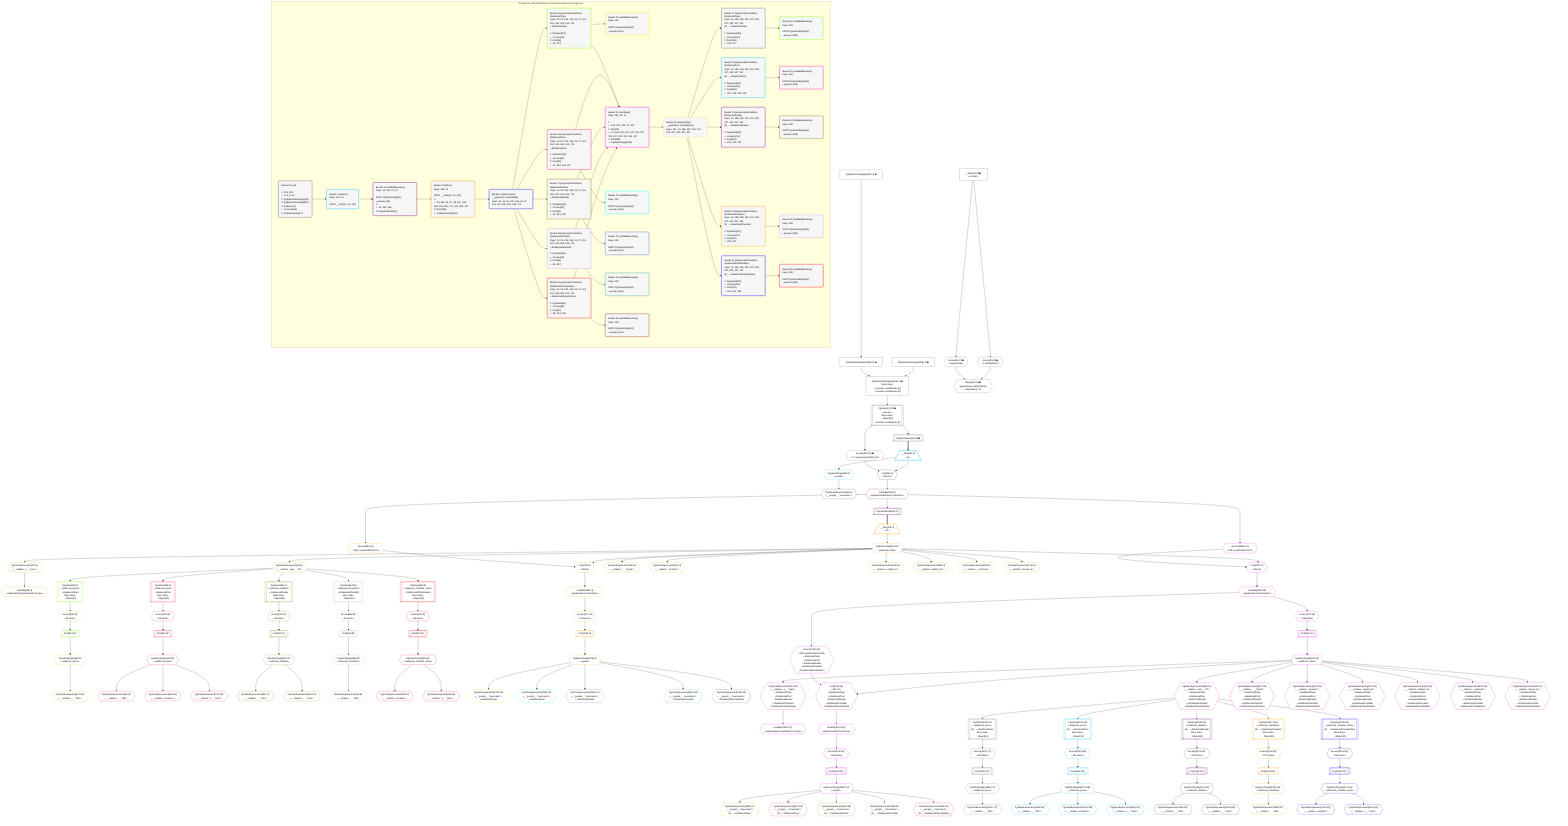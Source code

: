 %%{init: {'themeVariables': { 'fontSize': '12px'}}}%%
graph TD
    classDef path fill:#eee,stroke:#000,color:#000
    classDef plan fill:#fff,stroke-width:1px,color:#000
    classDef itemplan fill:#fff,stroke-width:2px,color:#000
    classDef unbatchedplan fill:#dff,stroke-width:1px,color:#000
    classDef sideeffectplan fill:#fcc,stroke-width:2px,color:#000
    classDef bucket fill:#f6f6f6,color:#000,stroke-width:2px,text-align:left

    subgraph "Buckets for queries/interfaces-relational/nested-more-fragments"
    Bucket0("Bucket 0 (root)<br /><br />1: 331, 339<br />ᐳ: 6, 8, 9, 10<br />2: PgSelectInlineApply[335]<br />3: PgSelectInlineApply[343]<br />4: PgSelect[7]<br />ᐳ: Access[344]<br />5: PgSelectRows[11]"):::bucket
    Bucket1("Bucket 1 (listItem)<br />Deps: 344, 10<br /><br />ROOT __Item{1}ᐸ11ᐳ[13]"):::bucket
    Bucket2("Bucket 2 (nullableBoundary)<br />Deps: 14, 344, 13, 10<br /><br />ROOT PgSelectSingle{1}ᐸpeopleᐳ[14]<br />1: <br />ᐳ: 15, 345, 346<br />2: PgSelectRows[21]"):::bucket
    Bucket3("Bucket 3 (listItem)<br />Deps: 346, 10<br /><br />ROOT __Item{3}ᐸ21ᐳ[23]<br />1: <br />ᐳ: 24, 340, 25, 27, 28, 119, 154, 159, 164, 169, 174, 341, 342, 127<br />2: First[128]<br />ᐳ: PgSelectSingle[129]"):::bucket
    Bucket4("Bucket 4 (polymorphic)<br />__typename: Lambda[28]<br />Deps: 28, 10, 25, 129, 346, 24, 27, 119, 154, 159, 164, 169, 174"):::bucket
    Bucket5("Bucket 5 (polymorphicPartition)<br />|RelationalTopic<br />Deps: 10, 25, 129, 346, 24, 27, 119, 154, 159, 164, 169, 174<br />ᐳRelationalTopic<br /><br />1: PgSelect[30]<br />ᐳ: Access[34]<br />2: First[35]<br />ᐳ: 36, 179"):::bucket
    Bucket6("Bucket 6 (polymorphicPartition)<br />|RelationalPost<br />Deps: 10, 25, 129, 346, 24, 27, 119, 154, 159, 164, 169, 174<br />ᐳRelationalPost<br /><br />1: PgSelect[38]<br />ᐳ: Access[42]<br />2: First[43]<br />ᐳ: 44, 180, 184, 187"):::bucket
    Bucket7("Bucket 7 (polymorphicPartition)<br />|RelationalDivider<br />Deps: 10, 25, 129, 346, 24, 27, 119, 154, 159, 164, 169, 174<br />ᐳRelationalDivider<br /><br />1: PgSelect[46]<br />ᐳ: Access[50]<br />2: First[51]<br />ᐳ: 52, 181, 185"):::bucket
    Bucket8("Bucket 8 (polymorphicPartition)<br />|RelationalChecklist<br />Deps: 10, 25, 129, 346, 24, 27, 119, 154, 159, 164, 169, 174<br />ᐳRelationalChecklist<br /><br />1: PgSelect[54]<br />ᐳ: Access[58]<br />2: First[59]<br />ᐳ: 60, 182"):::bucket
    Bucket9("Bucket 9 (polymorphicPartition)<br />|RelationalChecklistItem<br />Deps: 10, 25, 129, 346, 24, 27, 119, 154, 159, 164, 169, 174<br />ᐳRelationalChecklistItem<br /><br />1: PgSelect[62]<br />ᐳ: Access[66]<br />2: First[67]<br />ᐳ: 68, 183, 186"):::bucket
    Bucket10("Bucket 10 (nullableBoundary)<br />Deps: 129<br /><br />ROOT PgSelectSingle{3}ᐸpeopleᐳ[129]"):::bucket
    Bucket11("Bucket 11 (nullableBoundary)<br />Deps: 129<br /><br />ROOT PgSelectSingle{3}ᐸpeopleᐳ[129]"):::bucket
    Bucket12("Bucket 12 (nullableBoundary)<br />Deps: 129<br /><br />ROOT PgSelectSingle{3}ᐸpeopleᐳ[129]"):::bucket
    Bucket13("Bucket 13 (nullableBoundary)<br />Deps: 129<br /><br />ROOT PgSelectSingle{3}ᐸpeopleᐳ[129]"):::bucket
    Bucket14("Bucket 14 (nullableBoundary)<br />Deps: 129<br /><br />ROOT PgSelectSingle{3}ᐸpeopleᐳ[129]"):::bucket
    Bucket15("Bucket 15 (combined)<br />Deps: 346, 24, 10<br /><br />1: <br />ᐳ: 336, 337, 338, 74, 332<br />2: First[75]<br />ᐳ: 76, 188, 190, 191, 247, 292, 297, 302, 307, 312, 333, 334, 257<br />3: First[258]<br />ᐳ: PgSelectSingle[259]"):::bucket
    Bucket16("Bucket 16 (polymorphic)<br />__typename: Lambda[191]<br />Deps: 191, 10, 188, 259, 190, 247, 292, 297, 302, 307, 312"):::bucket
    Bucket17("Bucket 17 (polymorphicPartition)<br />|RelationalTopic<br />Deps: 10, 188, 259, 190, 247, 292, 297, 302, 307, 312<br />(5) ...ᐳRelationalTopic<br /><br />1: PgSelect[193]<br />ᐳ: Access[197]<br />2: First[198]<br />ᐳ: 199, 317"):::bucket
    Bucket18("Bucket 18 (polymorphicPartition)<br />|RelationalPost<br />Deps: 10, 188, 259, 190, 247, 292, 297, 302, 307, 312<br />(5) ...ᐳRelationalPost<br /><br />1: PgSelect[201]<br />ᐳ: Access[205]<br />2: First[206]<br />ᐳ: 207, 318, 322, 325"):::bucket
    Bucket19("Bucket 19 (polymorphicPartition)<br />|RelationalDivider<br />Deps: 10, 188, 259, 190, 247, 292, 297, 302, 307, 312<br />(5) ...ᐳRelationalDivider<br /><br />1: PgSelect[209]<br />ᐳ: Access[213]<br />2: First[214]<br />ᐳ: 215, 319, 323"):::bucket
    Bucket20("Bucket 20 (polymorphicPartition)<br />|RelationalChecklist<br />Deps: 10, 188, 259, 190, 247, 292, 297, 302, 307, 312<br />(5) ...ᐳRelationalChecklist<br /><br />1: PgSelect[217]<br />ᐳ: Access[221]<br />2: First[222]<br />ᐳ: 223, 320"):::bucket
    Bucket21("Bucket 21 (polymorphicPartition)<br />|RelationalChecklistItem<br />Deps: 10, 188, 259, 190, 247, 292, 297, 302, 307, 312<br />(5) ...ᐳRelationalChecklistItem<br /><br />1: PgSelect[225]<br />ᐳ: Access[229]<br />2: First[230]<br />ᐳ: 231, 321, 324"):::bucket
    Bucket22("Bucket 22 (nullableBoundary)<br />Deps: 259<br /><br />ROOT PgSelectSingle{15}ᐸpeopleᐳ[259]"):::bucket
    Bucket23("Bucket 23 (nullableBoundary)<br />Deps: 259<br /><br />ROOT PgSelectSingle{15}ᐸpeopleᐳ[259]"):::bucket
    Bucket24("Bucket 24 (nullableBoundary)<br />Deps: 259<br /><br />ROOT PgSelectSingle{15}ᐸpeopleᐳ[259]"):::bucket
    Bucket25("Bucket 25 (nullableBoundary)<br />Deps: 259<br /><br />ROOT PgSelectSingle{15}ᐸpeopleᐳ[259]"):::bucket
    Bucket26("Bucket 26 (nullableBoundary)<br />Deps: 259<br /><br />ROOT PgSelectSingle{15}ᐸpeopleᐳ[259]"):::bucket
    end
    Bucket0 --> Bucket1
    Bucket1 --> Bucket2
    Bucket2 --> Bucket3
    Bucket3 --> Bucket4
    Bucket4 --> Bucket5 & Bucket6 & Bucket7 & Bucket8 & Bucket9
    Bucket5 --> Bucket10 & Bucket15
    Bucket6 --> Bucket11 & Bucket15
    Bucket7 --> Bucket12 & Bucket15
    Bucket8 --> Bucket13 & Bucket15
    Bucket9 --> Bucket14 & Bucket15
    Bucket15 --> Bucket16
    Bucket16 --> Bucket17 & Bucket18 & Bucket19 & Bucket20 & Bucket21
    Bucket17 --> Bucket22
    Bucket18 --> Bucket23
    Bucket19 --> Bucket24
    Bucket20 --> Bucket25
    Bucket21 --> Bucket26

    %% plan dependencies
    PgSelectInlineApply343["PgSelectInlineApply[343∈0] ➊<br />More deps:<br />- Constantᐸundefinedᐳ[6]<br />- Constantᐸundefinedᐳ[6]"]:::plan
    PgSelectInlineApply335["PgSelectInlineApply[335∈0] ➊"]:::plan
    PgSelectInlineApply339["PgSelectInlineApply[339∈0] ➊"]:::plan
    PgSelectInlineApply335 & PgSelectInlineApply339 --> PgSelectInlineApply343
    PgSelect7[["PgSelect[7∈0] ➊<br />ᐸpeopleᐳ<br />More deps:<br />- Object[10]<br />- Constantᐸundefinedᐳ[6]"]]:::plan
    PgSelectInlineApply343 --> PgSelect7
    Object10{{"Object[10∈0] ➊<br />ᐸ{pgSettings,withPgClient}ᐳ<br />Dependents: 11"}}:::plan
    Access8{{"Access[8∈0] ➊<br />ᐸ2.pgSettingsᐳ"}}:::plan
    Access9{{"Access[9∈0] ➊<br />ᐸ2.withPgClientᐳ"}}:::plan
    Access8 & Access9 --> Object10
    __Value2["__Value[2∈0] ➊<br />ᐸcontextᐳ"]:::plan
    __Value2 --> Access8
    __Value2 --> Access9
    PgSelectRows11[["PgSelectRows[11∈0] ➊"]]:::plan
    PgSelect7 --> PgSelectRows11
    PgSelectInlineApply331["PgSelectInlineApply[331∈0] ➊"]:::plan
    PgSelectInlineApply331 --> PgSelectInlineApply335
    Access344{{"Access[344∈0] ➊<br />ᐸ7.m.subqueryDetailsFor17ᐳ"}}:::plan
    PgSelect7 --> Access344
    __Item13[/"__Item[13∈1]<br />ᐸ11ᐳ"\]:::itemplan
    PgSelectRows11 ==> __Item13
    PgSelectSingle14{{"PgSelectSingle[14∈1]<br />ᐸpeopleᐳ"}}:::plan
    __Item13 --> PgSelectSingle14
    List345{{"List[345∈2]<br />ᐸ344,13ᐳ"}}:::plan
    Access344 & __Item13 --> List345
    PgClassExpression15{{"PgClassExpression[15∈2]<br />ᐸ__people__.”username”ᐳ"}}:::plan
    PgSelectSingle14 --> PgClassExpression15
    PgSelectRows21[["PgSelectRows[21∈2]"]]:::plan
    Lambda346{{"Lambda[346∈2]<br />ᐸpgInlineViaSubqueryTransformᐳ"}}:::plan
    Lambda346 --> PgSelectRows21
    List345 --> Lambda346
    List341{{"List[341∈3]<br />ᐸ340,24ᐳ"}}:::plan
    Access340{{"Access[340∈3]<br />ᐸ346.m.joinDetailsFor125ᐳ"}}:::plan
    PgSelectSingle24{{"PgSelectSingle[24∈3]<br />ᐸrelational_itemsᐳ"}}:::plan
    Access340 & PgSelectSingle24 --> List341
    __Item23[/"__Item[23∈3]<br />ᐸ21ᐳ"\]:::itemplan
    PgSelectRows21 ==> __Item23
    __Item23 --> PgSelectSingle24
    PgClassExpression25{{"PgClassExpression[25∈3]<br />ᐸ__relation...ems__.”id”ᐳ"}}:::plan
    PgSelectSingle24 --> PgClassExpression25
    PgClassExpression27{{"PgClassExpression[27∈3]<br />ᐸ__relation...s__.”type”ᐳ"}}:::plan
    PgSelectSingle24 --> PgClassExpression27
    Lambda28{{"Lambda[28∈3]<br />ᐸrelationalItemTypeNameFromTypeᐳ"}}:::plan
    PgClassExpression27 --> Lambda28
    PgClassExpression119{{"PgClassExpression[119∈3]<br />ᐸ__relation...__.”type2”ᐳ"}}:::plan
    PgSelectSingle24 --> PgClassExpression119
    Access127{{"Access[127∈3]<br />ᐸ342.itemsᐳ"}}:::plan
    Lambda342{{"Lambda[342∈3]<br />ᐸpgInlineViaJoinTransformᐳ"}}:::plan
    Lambda342 --> Access127
    First128[["First[128∈3]"]]:::plan
    Access127 --> First128
    PgSelectSingle129{{"PgSelectSingle[129∈3]<br />ᐸpeopleᐳ"}}:::plan
    First128 --> PgSelectSingle129
    PgClassExpression154{{"PgClassExpression[154∈3]<br />ᐸ__relation...”position”ᐳ"}}:::plan
    PgSelectSingle24 --> PgClassExpression154
    PgClassExpression159{{"PgClassExpression[159∈3]<br />ᐸ__relation...reated_at”ᐳ"}}:::plan
    PgSelectSingle24 --> PgClassExpression159
    PgClassExpression164{{"PgClassExpression[164∈3]<br />ᐸ__relation...pdated_at”ᐳ"}}:::plan
    PgSelectSingle24 --> PgClassExpression164
    PgClassExpression169{{"PgClassExpression[169∈3]<br />ᐸ__relation..._archived”ᐳ"}}:::plan
    PgSelectSingle24 --> PgClassExpression169
    PgClassExpression174{{"PgClassExpression[174∈3]<br />ᐸ__relation...chived_at”ᐳ"}}:::plan
    PgSelectSingle24 --> PgClassExpression174
    Lambda346 --> Access340
    List341 --> Lambda342
    PgSelect30[["PgSelect[30∈5]<br />ᐸrelational_topicsᐳ<br />ᐳRelationalTopic<br />More deps:<br />- Object[10]"]]:::plan
    PgClassExpression25 --> PgSelect30
    Access34{{"Access[34∈5]^<br />ᐸ30.itemsᐳ"}}:::plan
    PgSelect30 --> Access34
    First35[["First[35∈5]^"]]:::plan
    Access34 --> First35
    PgSelectSingle36{{"PgSelectSingle[36∈5]^<br />ᐸrelational_topicsᐳ"}}:::plan
    First35 --> PgSelectSingle36
    PgClassExpression179{{"PgClassExpression[179∈5]^<br />ᐸ__relation...__.”title”ᐳ"}}:::plan
    PgSelectSingle36 --> PgClassExpression179
    PgSelect38[["PgSelect[38∈6]<br />ᐸrelational_postsᐳ<br />ᐳRelationalPost<br />More deps:<br />- Object[10]"]]:::plan
    PgClassExpression25 --> PgSelect38
    Access42{{"Access[42∈6]^<br />ᐸ38.itemsᐳ"}}:::plan
    PgSelect38 --> Access42
    First43[["First[43∈6]^"]]:::plan
    Access42 --> First43
    PgSelectSingle44{{"PgSelectSingle[44∈6]^<br />ᐸrelational_postsᐳ"}}:::plan
    First43 --> PgSelectSingle44
    PgClassExpression180{{"PgClassExpression[180∈6]^<br />ᐸ__relation...__.”title”ᐳ"}}:::plan
    PgSelectSingle44 --> PgClassExpression180
    PgClassExpression184{{"PgClassExpression[184∈6]^<br />ᐸ__relation...scription”ᐳ"}}:::plan
    PgSelectSingle44 --> PgClassExpression184
    PgClassExpression187{{"PgClassExpression[187∈6]^<br />ᐸ__relation...s__.”note”ᐳ"}}:::plan
    PgSelectSingle44 --> PgClassExpression187
    PgSelect46[["PgSelect[46∈7]<br />ᐸrelational_dividersᐳ<br />ᐳRelationalDivider<br />More deps:<br />- Object[10]"]]:::plan
    PgClassExpression25 --> PgSelect46
    Access50{{"Access[50∈7]^<br />ᐸ46.itemsᐳ"}}:::plan
    PgSelect46 --> Access50
    First51[["First[51∈7]^"]]:::plan
    Access50 --> First51
    PgSelectSingle52{{"PgSelectSingle[52∈7]^<br />ᐸrelational_dividersᐳ"}}:::plan
    First51 --> PgSelectSingle52
    PgClassExpression181{{"PgClassExpression[181∈7]^<br />ᐸ__relation...__.”title”ᐳ"}}:::plan
    PgSelectSingle52 --> PgClassExpression181
    PgClassExpression185{{"PgClassExpression[185∈7]^<br />ᐸ__relation...__.”color”ᐳ"}}:::plan
    PgSelectSingle52 --> PgClassExpression185
    PgSelect54[["PgSelect[54∈8]<br />ᐸrelational_checklistsᐳ<br />ᐳRelationalChecklist<br />More deps:<br />- Object[10]"]]:::plan
    PgClassExpression25 --> PgSelect54
    Access58{{"Access[58∈8]^<br />ᐸ54.itemsᐳ"}}:::plan
    PgSelect54 --> Access58
    First59[["First[59∈8]^"]]:::plan
    Access58 --> First59
    PgSelectSingle60{{"PgSelectSingle[60∈8]^<br />ᐸrelational_checklistsᐳ"}}:::plan
    First59 --> PgSelectSingle60
    PgClassExpression182{{"PgClassExpression[182∈8]^<br />ᐸ__relation...__.”title”ᐳ"}}:::plan
    PgSelectSingle60 --> PgClassExpression182
    PgSelect62[["PgSelect[62∈9]<br />ᐸrelational_checklist_itemsᐳ<br />ᐳRelationalChecklistItem<br />More deps:<br />- Object[10]"]]:::plan
    PgClassExpression25 --> PgSelect62
    Access66{{"Access[66∈9]^<br />ᐸ62.itemsᐳ"}}:::plan
    PgSelect62 --> Access66
    First67[["First[67∈9]^"]]:::plan
    Access66 --> First67
    PgSelectSingle68{{"PgSelectSingle[68∈9]^<br />ᐸrelational_checklist_itemsᐳ"}}:::plan
    First67 --> PgSelectSingle68
    PgClassExpression183{{"PgClassExpression[183∈9]^<br />ᐸ__relation...scription”ᐳ"}}:::plan
    PgSelectSingle68 --> PgClassExpression183
    PgClassExpression186{{"PgClassExpression[186∈9]^<br />ᐸ__relation...s__.”note”ᐳ"}}:::plan
    PgSelectSingle68 --> PgClassExpression186
    PgClassExpression232{{"PgClassExpression[232∈10]<br />ᐸ__people__.”username”ᐳ<br />ᐳRelationalTopic"}}:::plan
    PgSelectSingle129 --> PgClassExpression232
    PgClassExpression233{{"PgClassExpression[233∈11]<br />ᐸ__people__.”username”ᐳ<br />ᐳRelationalPost"}}:::plan
    PgSelectSingle129 --> PgClassExpression233
    PgClassExpression234{{"PgClassExpression[234∈12]<br />ᐸ__people__.”username”ᐳ<br />ᐳRelationalDivider"}}:::plan
    PgSelectSingle129 --> PgClassExpression234
    PgClassExpression235{{"PgClassExpression[235∈13]<br />ᐸ__people__.”username”ᐳ<br />ᐳRelationalChecklist"}}:::plan
    PgSelectSingle129 --> PgClassExpression235
    PgClassExpression236{{"PgClassExpression[236∈14]<br />ᐸ__people__.”username”ᐳ<br />ᐳRelationalChecklistItem"}}:::plan
    PgSelectSingle129 --> PgClassExpression236
    List333{{"List[333∈15]<br />ᐸ332,76ᐳ<br />ᐳRelationalTopic<br />ᐳRelationalPost<br />ᐳRelationalDivider<br />ᐳRelationalChecklist<br />ᐳRelationalChecklistItem"}}:::plan
    Access332{{"Access[332∈15]<br />ᐸ338.m.joinDetailsFor253ᐳ<br />ᐳRelationalTopic<br />ᐳRelationalPost<br />ᐳRelationalDivider<br />ᐳRelationalChecklist<br />ᐳRelationalChecklistItem"}}:::plan
    PgSelectSingle76{{"PgSelectSingle[76∈15]<br />ᐸrelational_itemsᐳ"}}:::plan
    Access332 & PgSelectSingle76 --> List333
    List337{{"List[337∈15]<br />ᐸ336,24ᐳ"}}:::plan
    Access336{{"Access[336∈15]<br />ᐸ346.m.joinDetailsFor70ᐳ"}}:::plan
    Access336 & PgSelectSingle24 --> List337
    Access74{{"Access[74∈15]<br />ᐸ338.itemsᐳ"}}:::plan
    Lambda338{{"Lambda[338∈15]<br />ᐸpgInlineViaJoinTransformᐳ"}}:::plan
    Lambda338 --> Access74
    First75[["First[75∈15]"]]:::plan
    Access74 --> First75
    First75 --> PgSelectSingle76
    PgClassExpression188{{"PgClassExpression[188∈15]<br />ᐸ__relation...ems__.”id”ᐳ<br />ᐳRelationalTopic<br />ᐳRelationalPost<br />ᐳRelationalDivider<br />ᐳRelationalChecklist<br />ᐳRelationalChecklistItem"}}:::plan
    PgSelectSingle76 --> PgClassExpression188
    PgClassExpression190{{"PgClassExpression[190∈15]<br />ᐸ__relation...s__.”type”ᐳ<br />ᐳRelationalTopic<br />ᐳRelationalPost<br />ᐳRelationalDivider<br />ᐳRelationalChecklist<br />ᐳRelationalChecklistItem"}}:::plan
    PgSelectSingle76 --> PgClassExpression190
    Lambda191{{"Lambda[191∈15]^<br />ᐸrelationalItemTypeNameFromTypeᐳ"}}:::plan
    PgClassExpression190 --> Lambda191
    PgClassExpression247{{"PgClassExpression[247∈15]<br />ᐸ__relation...__.”type2”ᐳ<br />ᐳRelationalTopic<br />ᐳRelationalPost<br />ᐳRelationalDivider<br />ᐳRelationalChecklist<br />ᐳRelationalChecklistItem"}}:::plan
    PgSelectSingle76 --> PgClassExpression247
    Access257{{"Access[257∈15]^<br />ᐸ334.itemsᐳ"}}:::plan
    Lambda334{{"Lambda[334∈15]^<br />ᐸpgInlineViaJoinTransformᐳ"}}:::plan
    Lambda334 --> Access257
    First258[["First[258∈15]^"]]:::plan
    Access257 --> First258
    PgSelectSingle259{{"PgSelectSingle[259∈15]^<br />ᐸpeopleᐳ"}}:::plan
    First258 --> PgSelectSingle259
    PgClassExpression292{{"PgClassExpression[292∈15]<br />ᐸ__relation...”position”ᐳ<br />ᐳRelationalTopic<br />ᐳRelationalPost<br />ᐳRelationalDivider<br />ᐳRelationalChecklist<br />ᐳRelationalChecklistItem"}}:::plan
    PgSelectSingle76 --> PgClassExpression292
    PgClassExpression297{{"PgClassExpression[297∈15]<br />ᐸ__relation...reated_at”ᐳ<br />ᐳRelationalTopic<br />ᐳRelationalPost<br />ᐳRelationalDivider<br />ᐳRelationalChecklist<br />ᐳRelationalChecklistItem"}}:::plan
    PgSelectSingle76 --> PgClassExpression297
    PgClassExpression302{{"PgClassExpression[302∈15]<br />ᐸ__relation...pdated_at”ᐳ<br />ᐳRelationalTopic<br />ᐳRelationalPost<br />ᐳRelationalDivider<br />ᐳRelationalChecklist<br />ᐳRelationalChecklistItem"}}:::plan
    PgSelectSingle76 --> PgClassExpression302
    PgClassExpression307{{"PgClassExpression[307∈15]<br />ᐸ__relation..._archived”ᐳ<br />ᐳRelationalTopic<br />ᐳRelationalPost<br />ᐳRelationalDivider<br />ᐳRelationalChecklist<br />ᐳRelationalChecklistItem"}}:::plan
    PgSelectSingle76 --> PgClassExpression307
    PgClassExpression312{{"PgClassExpression[312∈15]<br />ᐸ__relation...chived_at”ᐳ<br />ᐳRelationalTopic<br />ᐳRelationalPost<br />ᐳRelationalDivider<br />ᐳRelationalChecklist<br />ᐳRelationalChecklistItem"}}:::plan
    PgSelectSingle76 --> PgClassExpression312
    Lambda338 --> Access332
    List333 --> Lambda334
    Lambda346 --> Access336
    List337 --> Lambda338
    PgSelect193[["PgSelect[193∈17]<br />ᐸrelational_topicsᐳ<br />(5) ...ᐳRelationalTopic<br />More deps:<br />- Object[10]"]]:::plan
    PgClassExpression188 --> PgSelect193
    Access197{{"Access[197∈17]^<br />ᐸ193.itemsᐳ"}}:::plan
    PgSelect193 --> Access197
    First198[["First[198∈17]^"]]:::plan
    Access197 --> First198
    PgSelectSingle199{{"PgSelectSingle[199∈17]^<br />ᐸrelational_topicsᐳ"}}:::plan
    First198 --> PgSelectSingle199
    PgClassExpression317{{"PgClassExpression[317∈17]^<br />ᐸ__relation...__.”title”ᐳ"}}:::plan
    PgSelectSingle199 --> PgClassExpression317
    PgSelect201[["PgSelect[201∈18]<br />ᐸrelational_postsᐳ<br />(5) ...ᐳRelationalPost<br />More deps:<br />- Object[10]"]]:::plan
    PgClassExpression188 --> PgSelect201
    Access205{{"Access[205∈18]^<br />ᐸ201.itemsᐳ"}}:::plan
    PgSelect201 --> Access205
    First206[["First[206∈18]^"]]:::plan
    Access205 --> First206
    PgSelectSingle207{{"PgSelectSingle[207∈18]^<br />ᐸrelational_postsᐳ"}}:::plan
    First206 --> PgSelectSingle207
    PgClassExpression318{{"PgClassExpression[318∈18]^<br />ᐸ__relation...__.”title”ᐳ"}}:::plan
    PgSelectSingle207 --> PgClassExpression318
    PgClassExpression322{{"PgClassExpression[322∈18]^<br />ᐸ__relation...scription”ᐳ"}}:::plan
    PgSelectSingle207 --> PgClassExpression322
    PgClassExpression325{{"PgClassExpression[325∈18]^<br />ᐸ__relation...s__.”note”ᐳ"}}:::plan
    PgSelectSingle207 --> PgClassExpression325
    PgSelect209[["PgSelect[209∈19]<br />ᐸrelational_dividersᐳ<br />(5) ...ᐳRelationalDivider<br />More deps:<br />- Object[10]"]]:::plan
    PgClassExpression188 --> PgSelect209
    Access213{{"Access[213∈19]^<br />ᐸ209.itemsᐳ"}}:::plan
    PgSelect209 --> Access213
    First214[["First[214∈19]^"]]:::plan
    Access213 --> First214
    PgSelectSingle215{{"PgSelectSingle[215∈19]^<br />ᐸrelational_dividersᐳ"}}:::plan
    First214 --> PgSelectSingle215
    PgClassExpression319{{"PgClassExpression[319∈19]^<br />ᐸ__relation...__.”title”ᐳ"}}:::plan
    PgSelectSingle215 --> PgClassExpression319
    PgClassExpression323{{"PgClassExpression[323∈19]^<br />ᐸ__relation...__.”color”ᐳ"}}:::plan
    PgSelectSingle215 --> PgClassExpression323
    PgSelect217[["PgSelect[217∈20]<br />ᐸrelational_checklistsᐳ<br />(5) ...ᐳRelationalChecklist<br />More deps:<br />- Object[10]"]]:::plan
    PgClassExpression188 --> PgSelect217
    Access221{{"Access[221∈20]^<br />ᐸ217.itemsᐳ"}}:::plan
    PgSelect217 --> Access221
    First222[["First[222∈20]^"]]:::plan
    Access221 --> First222
    PgSelectSingle223{{"PgSelectSingle[223∈20]^<br />ᐸrelational_checklistsᐳ"}}:::plan
    First222 --> PgSelectSingle223
    PgClassExpression320{{"PgClassExpression[320∈20]^<br />ᐸ__relation...__.”title”ᐳ"}}:::plan
    PgSelectSingle223 --> PgClassExpression320
    PgSelect225[["PgSelect[225∈21]<br />ᐸrelational_checklist_itemsᐳ<br />(5) ...ᐳRelationalChecklistItem<br />More deps:<br />- Object[10]"]]:::plan
    PgClassExpression188 --> PgSelect225
    Access229{{"Access[229∈21]^<br />ᐸ225.itemsᐳ"}}:::plan
    PgSelect225 --> Access229
    First230[["First[230∈21]^"]]:::plan
    Access229 --> First230
    PgSelectSingle231{{"PgSelectSingle[231∈21]^<br />ᐸrelational_checklist_itemsᐳ"}}:::plan
    First230 --> PgSelectSingle231
    PgClassExpression321{{"PgClassExpression[321∈21]^<br />ᐸ__relation...scription”ᐳ"}}:::plan
    PgSelectSingle231 --> PgClassExpression321
    PgClassExpression324{{"PgClassExpression[324∈21]^<br />ᐸ__relation...s__.”note”ᐳ"}}:::plan
    PgSelectSingle231 --> PgClassExpression324
    PgClassExpression326{{"PgClassExpression[326∈22]<br />ᐸ__people__.”username”ᐳ<br />(5) ...ᐳRelationalTopic"}}:::plan
    PgSelectSingle259 --> PgClassExpression326
    PgClassExpression327{{"PgClassExpression[327∈23]<br />ᐸ__people__.”username”ᐳ<br />(5) ...ᐳRelationalPost"}}:::plan
    PgSelectSingle259 --> PgClassExpression327
    PgClassExpression328{{"PgClassExpression[328∈24]<br />ᐸ__people__.”username”ᐳ<br />(5) ...ᐳRelationalDivider"}}:::plan
    PgSelectSingle259 --> PgClassExpression328
    PgClassExpression329{{"PgClassExpression[329∈25]<br />ᐸ__people__.”username”ᐳ<br />(5) ...ᐳRelationalChecklist"}}:::plan
    PgSelectSingle259 --> PgClassExpression329
    PgClassExpression330{{"PgClassExpression[330∈26]<br />ᐸ__people__.”username”ᐳ<br />(5) ...ᐳRelationalChecklistItem"}}:::plan
    PgSelectSingle259 --> PgClassExpression330

    %% define steps
    classDef bucket0 stroke:#696969
    class Bucket0,__Value2,PgSelect7,Access8,Access9,Object10,PgSelectRows11,PgSelectInlineApply331,PgSelectInlineApply335,PgSelectInlineApply339,PgSelectInlineApply343,Access344 bucket0
    classDef bucket1 stroke:#00bfff
    class Bucket1,__Item13,PgSelectSingle14 bucket1
    classDef bucket2 stroke:#7f007f
    class Bucket2,PgClassExpression15,PgSelectRows21,List345,Lambda346 bucket2
    classDef bucket3 stroke:#ffa500
    class Bucket3,__Item23,PgSelectSingle24,PgClassExpression25,PgClassExpression27,Lambda28,PgClassExpression119,Access127,First128,PgSelectSingle129,PgClassExpression154,PgClassExpression159,PgClassExpression164,PgClassExpression169,PgClassExpression174,Access340,List341,Lambda342 bucket3
    classDef bucket4 stroke:#0000ff
    class Bucket4 bucket4
    classDef bucket5 stroke:#7fff00
    class Bucket5,PgSelect30,Access34,First35,PgSelectSingle36,PgClassExpression179 bucket5
    classDef bucket6 stroke:#ff1493
    class Bucket6,PgSelect38,Access42,First43,PgSelectSingle44,PgClassExpression180,PgClassExpression184,PgClassExpression187 bucket6
    classDef bucket7 stroke:#808000
    class Bucket7,PgSelect46,Access50,First51,PgSelectSingle52,PgClassExpression181,PgClassExpression185 bucket7
    classDef bucket8 stroke:#dda0dd
    class Bucket8,PgSelect54,Access58,First59,PgSelectSingle60,PgClassExpression182 bucket8
    classDef bucket9 stroke:#ff0000
    class Bucket9,PgSelect62,Access66,First67,PgSelectSingle68,PgClassExpression183,PgClassExpression186 bucket9
    classDef bucket10 stroke:#ffff00
    class Bucket10,PgClassExpression232 bucket10
    classDef bucket11 stroke:#00ffff
    class Bucket11,PgClassExpression233 bucket11
    classDef bucket12 stroke:#4169e1
    class Bucket12,PgClassExpression234 bucket12
    classDef bucket13 stroke:#3cb371
    class Bucket13,PgClassExpression235 bucket13
    classDef bucket14 stroke:#a52a2a
    class Bucket14,PgClassExpression236 bucket14
    classDef bucket15 stroke:#ff00ff
    class Bucket15,Access74,First75,PgSelectSingle76,PgClassExpression188,PgClassExpression190,Lambda191,PgClassExpression247,Access257,First258,PgSelectSingle259,PgClassExpression292,PgClassExpression297,PgClassExpression302,PgClassExpression307,PgClassExpression312,Access332,List333,Lambda334,Access336,List337,Lambda338 bucket15
    classDef bucket16 stroke:#f5deb3
    class Bucket16 bucket16
    classDef bucket17 stroke:#696969
    class Bucket17,PgSelect193,Access197,First198,PgSelectSingle199,PgClassExpression317 bucket17
    classDef bucket18 stroke:#00bfff
    class Bucket18,PgSelect201,Access205,First206,PgSelectSingle207,PgClassExpression318,PgClassExpression322,PgClassExpression325 bucket18
    classDef bucket19 stroke:#7f007f
    class Bucket19,PgSelect209,Access213,First214,PgSelectSingle215,PgClassExpression319,PgClassExpression323 bucket19
    classDef bucket20 stroke:#ffa500
    class Bucket20,PgSelect217,Access221,First222,PgSelectSingle223,PgClassExpression320 bucket20
    classDef bucket21 stroke:#0000ff
    class Bucket21,PgSelect225,Access229,First230,PgSelectSingle231,PgClassExpression321,PgClassExpression324 bucket21
    classDef bucket22 stroke:#7fff00
    class Bucket22,PgClassExpression326 bucket22
    classDef bucket23 stroke:#ff1493
    class Bucket23,PgClassExpression327 bucket23
    classDef bucket24 stroke:#808000
    class Bucket24,PgClassExpression328 bucket24
    classDef bucket25 stroke:#dda0dd
    class Bucket25,PgClassExpression329 bucket25
    classDef bucket26 stroke:#ff0000
    class Bucket26,PgClassExpression330 bucket26